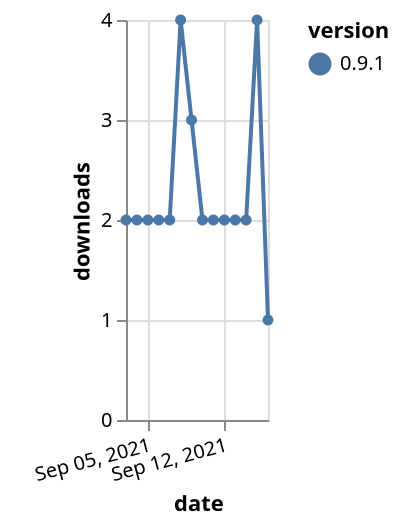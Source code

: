 {"$schema": "https://vega.github.io/schema/vega-lite/v5.json", "description": "A simple bar chart with embedded data.", "data": {"values": [{"date": "2021-09-03", "total": 602, "delta": 2, "version": "0.9.1"}, {"date": "2021-09-04", "total": 604, "delta": 2, "version": "0.9.1"}, {"date": "2021-09-05", "total": 606, "delta": 2, "version": "0.9.1"}, {"date": "2021-09-06", "total": 608, "delta": 2, "version": "0.9.1"}, {"date": "2021-09-07", "total": 610, "delta": 2, "version": "0.9.1"}, {"date": "2021-09-08", "total": 614, "delta": 4, "version": "0.9.1"}, {"date": "2021-09-09", "total": 617, "delta": 3, "version": "0.9.1"}, {"date": "2021-09-10", "total": 619, "delta": 2, "version": "0.9.1"}, {"date": "2021-09-11", "total": 621, "delta": 2, "version": "0.9.1"}, {"date": "2021-09-12", "total": 623, "delta": 2, "version": "0.9.1"}, {"date": "2021-09-13", "total": 625, "delta": 2, "version": "0.9.1"}, {"date": "2021-09-14", "total": 627, "delta": 2, "version": "0.9.1"}, {"date": "2021-09-15", "total": 631, "delta": 4, "version": "0.9.1"}, {"date": "2021-09-16", "total": 632, "delta": 1, "version": "0.9.1"}]}, "width": "container", "mark": {"type": "line", "point": {"filled": true}}, "encoding": {"x": {"field": "date", "type": "temporal", "timeUnit": "yearmonthdate", "title": "date", "axis": {"labelAngle": -15}}, "y": {"field": "delta", "type": "quantitative", "title": "downloads"}, "color": {"field": "version", "type": "nominal"}, "tooltip": {"field": "delta"}}}